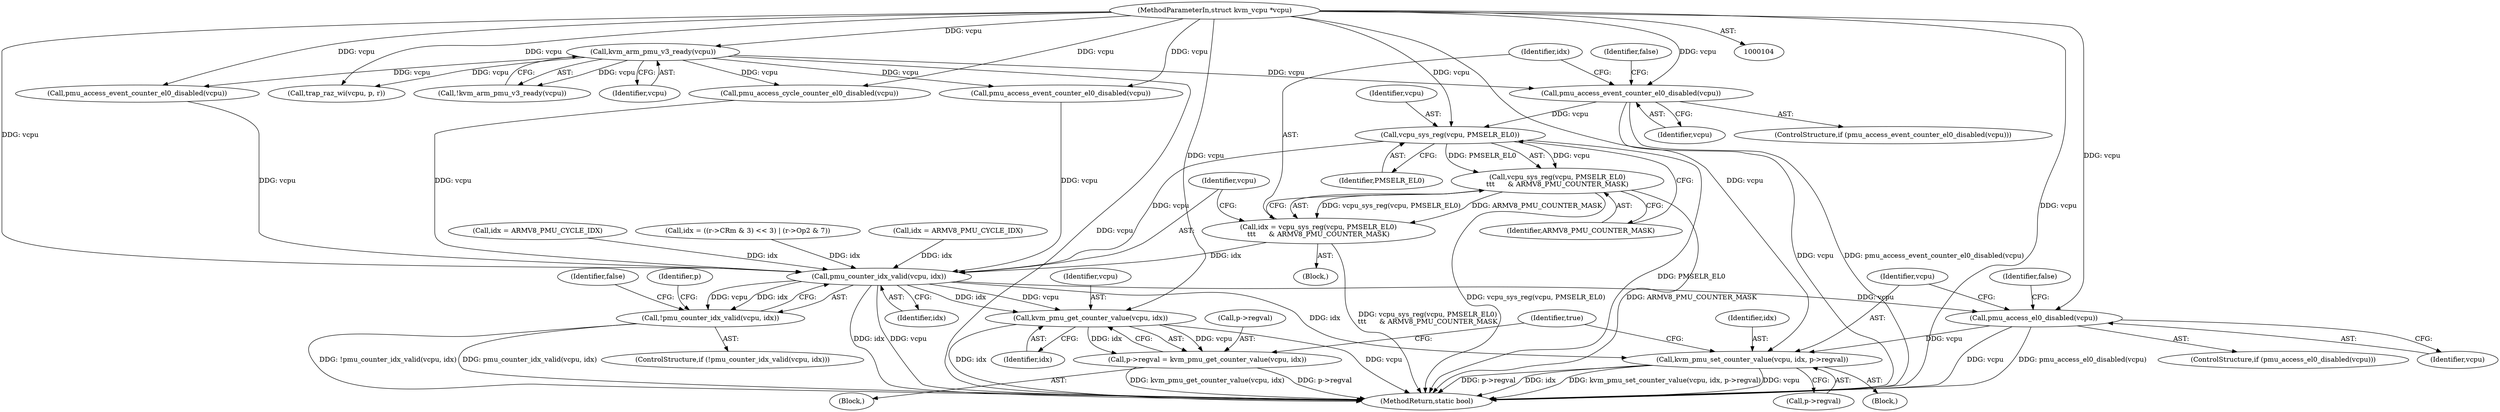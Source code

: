 digraph "0_linux_9e3f7a29694049edd728e2400ab57ad7553e5aa9@pointer" {
"1000140" [label="(Call,pmu_access_event_counter_el0_disabled(vcpu))"];
"1000112" [label="(Call,kvm_arm_pmu_v3_ready(vcpu))"];
"1000105" [label="(MethodParameterIn,struct kvm_vcpu *vcpu)"];
"1000147" [label="(Call,vcpu_sys_reg(vcpu, PMSELR_EL0))"];
"1000146" [label="(Call,vcpu_sys_reg(vcpu, PMSELR_EL0)\n\t\t\t      & ARMV8_PMU_COUNTER_MASK)"];
"1000144" [label="(Call,idx = vcpu_sys_reg(vcpu, PMSELR_EL0)\n\t\t\t      & ARMV8_PMU_COUNTER_MASK)"];
"1000235" [label="(Call,pmu_counter_idx_valid(vcpu, idx))"];
"1000234" [label="(Call,!pmu_counter_idx_valid(vcpu, idx))"];
"1000246" [label="(Call,pmu_access_el0_disabled(vcpu))"];
"1000250" [label="(Call,kvm_pmu_set_counter_value(vcpu, idx, p->regval))"];
"1000262" [label="(Call,kvm_pmu_get_counter_value(vcpu, idx))"];
"1000258" [label="(Call,p->regval = kvm_pmu_get_counter_value(vcpu, idx))"];
"1000262" [label="(Call,kvm_pmu_get_counter_value(vcpu, idx))"];
"1000111" [label="(Call,!kvm_arm_pmu_v3_ready(vcpu))"];
"1000112" [label="(Call,kvm_arm_pmu_v3_ready(vcpu))"];
"1000263" [label="(Identifier,vcpu)"];
"1000235" [label="(Call,pmu_counter_idx_valid(vcpu, idx))"];
"1000257" [label="(Block,)"];
"1000267" [label="(MethodReturn,static bool)"];
"1000148" [label="(Identifier,vcpu)"];
"1000236" [label="(Identifier,vcpu)"];
"1000245" [label="(ControlStructure,if (pmu_access_el0_disabled(vcpu)))"];
"1000249" [label="(Identifier,false)"];
"1000237" [label="(Identifier,idx)"];
"1000146" [label="(Call,vcpu_sys_reg(vcpu, PMSELR_EL0)\n\t\t\t      & ARMV8_PMU_COUNTER_MASK)"];
"1000150" [label="(Identifier,ARMV8_PMU_COUNTER_MASK)"];
"1000190" [label="(Call,idx = ARMV8_PMU_CYCLE_IDX)"];
"1000247" [label="(Identifier,vcpu)"];
"1000244" [label="(Block,)"];
"1000141" [label="(Identifier,vcpu)"];
"1000139" [label="(ControlStructure,if (pmu_access_event_counter_el0_disabled(vcpu)))"];
"1000140" [label="(Call,pmu_access_event_counter_el0_disabled(vcpu))"];
"1000149" [label="(Identifier,PMSELR_EL0)"];
"1000210" [label="(Call,pmu_access_event_counter_el0_disabled(vcpu))"];
"1000252" [label="(Identifier,idx)"];
"1000234" [label="(Call,!pmu_counter_idx_valid(vcpu, idx))"];
"1000115" [label="(Call,trap_raz_wi(vcpu, p, r))"];
"1000160" [label="(Call,pmu_access_cycle_counter_el0_disabled(vcpu))"];
"1000144" [label="(Call,idx = vcpu_sys_reg(vcpu, PMSELR_EL0)\n\t\t\t      & ARMV8_PMU_COUNTER_MASK)"];
"1000246" [label="(Call,pmu_access_el0_disabled(vcpu))"];
"1000250" [label="(Call,kvm_pmu_set_counter_value(vcpu, idx, p->regval))"];
"1000239" [label="(Identifier,false)"];
"1000264" [label="(Identifier,idx)"];
"1000242" [label="(Identifier,p)"];
"1000145" [label="(Identifier,idx)"];
"1000214" [label="(Call,idx = ((r->CRm & 3) << 3) | (r->Op2 & 7))"];
"1000164" [label="(Call,idx = ARMV8_PMU_CYCLE_IDX)"];
"1000266" [label="(Identifier,true)"];
"1000138" [label="(Block,)"];
"1000258" [label="(Call,p->regval = kvm_pmu_get_counter_value(vcpu, idx))"];
"1000253" [label="(Call,p->regval)"];
"1000105" [label="(MethodParameterIn,struct kvm_vcpu *vcpu)"];
"1000251" [label="(Identifier,vcpu)"];
"1000147" [label="(Call,vcpu_sys_reg(vcpu, PMSELR_EL0))"];
"1000259" [label="(Call,p->regval)"];
"1000113" [label="(Identifier,vcpu)"];
"1000186" [label="(Call,pmu_access_event_counter_el0_disabled(vcpu))"];
"1000233" [label="(ControlStructure,if (!pmu_counter_idx_valid(vcpu, idx)))"];
"1000143" [label="(Identifier,false)"];
"1000140" -> "1000139"  [label="AST: "];
"1000140" -> "1000141"  [label="CFG: "];
"1000141" -> "1000140"  [label="AST: "];
"1000143" -> "1000140"  [label="CFG: "];
"1000145" -> "1000140"  [label="CFG: "];
"1000140" -> "1000267"  [label="DDG: vcpu"];
"1000140" -> "1000267"  [label="DDG: pmu_access_event_counter_el0_disabled(vcpu)"];
"1000112" -> "1000140"  [label="DDG: vcpu"];
"1000105" -> "1000140"  [label="DDG: vcpu"];
"1000140" -> "1000147"  [label="DDG: vcpu"];
"1000112" -> "1000111"  [label="AST: "];
"1000112" -> "1000113"  [label="CFG: "];
"1000113" -> "1000112"  [label="AST: "];
"1000111" -> "1000112"  [label="CFG: "];
"1000112" -> "1000267"  [label="DDG: vcpu"];
"1000112" -> "1000111"  [label="DDG: vcpu"];
"1000105" -> "1000112"  [label="DDG: vcpu"];
"1000112" -> "1000115"  [label="DDG: vcpu"];
"1000112" -> "1000160"  [label="DDG: vcpu"];
"1000112" -> "1000186"  [label="DDG: vcpu"];
"1000112" -> "1000210"  [label="DDG: vcpu"];
"1000105" -> "1000104"  [label="AST: "];
"1000105" -> "1000267"  [label="DDG: vcpu"];
"1000105" -> "1000115"  [label="DDG: vcpu"];
"1000105" -> "1000147"  [label="DDG: vcpu"];
"1000105" -> "1000160"  [label="DDG: vcpu"];
"1000105" -> "1000186"  [label="DDG: vcpu"];
"1000105" -> "1000210"  [label="DDG: vcpu"];
"1000105" -> "1000235"  [label="DDG: vcpu"];
"1000105" -> "1000246"  [label="DDG: vcpu"];
"1000105" -> "1000250"  [label="DDG: vcpu"];
"1000105" -> "1000262"  [label="DDG: vcpu"];
"1000147" -> "1000146"  [label="AST: "];
"1000147" -> "1000149"  [label="CFG: "];
"1000148" -> "1000147"  [label="AST: "];
"1000149" -> "1000147"  [label="AST: "];
"1000150" -> "1000147"  [label="CFG: "];
"1000147" -> "1000267"  [label="DDG: PMSELR_EL0"];
"1000147" -> "1000146"  [label="DDG: vcpu"];
"1000147" -> "1000146"  [label="DDG: PMSELR_EL0"];
"1000147" -> "1000235"  [label="DDG: vcpu"];
"1000146" -> "1000144"  [label="AST: "];
"1000146" -> "1000150"  [label="CFG: "];
"1000150" -> "1000146"  [label="AST: "];
"1000144" -> "1000146"  [label="CFG: "];
"1000146" -> "1000267"  [label="DDG: ARMV8_PMU_COUNTER_MASK"];
"1000146" -> "1000267"  [label="DDG: vcpu_sys_reg(vcpu, PMSELR_EL0)"];
"1000146" -> "1000144"  [label="DDG: vcpu_sys_reg(vcpu, PMSELR_EL0)"];
"1000146" -> "1000144"  [label="DDG: ARMV8_PMU_COUNTER_MASK"];
"1000144" -> "1000138"  [label="AST: "];
"1000145" -> "1000144"  [label="AST: "];
"1000236" -> "1000144"  [label="CFG: "];
"1000144" -> "1000267"  [label="DDG: vcpu_sys_reg(vcpu, PMSELR_EL0)\n\t\t\t      & ARMV8_PMU_COUNTER_MASK"];
"1000144" -> "1000235"  [label="DDG: idx"];
"1000235" -> "1000234"  [label="AST: "];
"1000235" -> "1000237"  [label="CFG: "];
"1000236" -> "1000235"  [label="AST: "];
"1000237" -> "1000235"  [label="AST: "];
"1000234" -> "1000235"  [label="CFG: "];
"1000235" -> "1000267"  [label="DDG: idx"];
"1000235" -> "1000267"  [label="DDG: vcpu"];
"1000235" -> "1000234"  [label="DDG: vcpu"];
"1000235" -> "1000234"  [label="DDG: idx"];
"1000186" -> "1000235"  [label="DDG: vcpu"];
"1000210" -> "1000235"  [label="DDG: vcpu"];
"1000160" -> "1000235"  [label="DDG: vcpu"];
"1000190" -> "1000235"  [label="DDG: idx"];
"1000214" -> "1000235"  [label="DDG: idx"];
"1000164" -> "1000235"  [label="DDG: idx"];
"1000235" -> "1000246"  [label="DDG: vcpu"];
"1000235" -> "1000250"  [label="DDG: idx"];
"1000235" -> "1000262"  [label="DDG: vcpu"];
"1000235" -> "1000262"  [label="DDG: idx"];
"1000234" -> "1000233"  [label="AST: "];
"1000239" -> "1000234"  [label="CFG: "];
"1000242" -> "1000234"  [label="CFG: "];
"1000234" -> "1000267"  [label="DDG: pmu_counter_idx_valid(vcpu, idx)"];
"1000234" -> "1000267"  [label="DDG: !pmu_counter_idx_valid(vcpu, idx)"];
"1000246" -> "1000245"  [label="AST: "];
"1000246" -> "1000247"  [label="CFG: "];
"1000247" -> "1000246"  [label="AST: "];
"1000249" -> "1000246"  [label="CFG: "];
"1000251" -> "1000246"  [label="CFG: "];
"1000246" -> "1000267"  [label="DDG: pmu_access_el0_disabled(vcpu)"];
"1000246" -> "1000267"  [label="DDG: vcpu"];
"1000246" -> "1000250"  [label="DDG: vcpu"];
"1000250" -> "1000244"  [label="AST: "];
"1000250" -> "1000253"  [label="CFG: "];
"1000251" -> "1000250"  [label="AST: "];
"1000252" -> "1000250"  [label="AST: "];
"1000253" -> "1000250"  [label="AST: "];
"1000266" -> "1000250"  [label="CFG: "];
"1000250" -> "1000267"  [label="DDG: kvm_pmu_set_counter_value(vcpu, idx, p->regval)"];
"1000250" -> "1000267"  [label="DDG: vcpu"];
"1000250" -> "1000267"  [label="DDG: p->regval"];
"1000250" -> "1000267"  [label="DDG: idx"];
"1000262" -> "1000258"  [label="AST: "];
"1000262" -> "1000264"  [label="CFG: "];
"1000263" -> "1000262"  [label="AST: "];
"1000264" -> "1000262"  [label="AST: "];
"1000258" -> "1000262"  [label="CFG: "];
"1000262" -> "1000267"  [label="DDG: vcpu"];
"1000262" -> "1000267"  [label="DDG: idx"];
"1000262" -> "1000258"  [label="DDG: vcpu"];
"1000262" -> "1000258"  [label="DDG: idx"];
"1000258" -> "1000257"  [label="AST: "];
"1000259" -> "1000258"  [label="AST: "];
"1000266" -> "1000258"  [label="CFG: "];
"1000258" -> "1000267"  [label="DDG: p->regval"];
"1000258" -> "1000267"  [label="DDG: kvm_pmu_get_counter_value(vcpu, idx)"];
}
